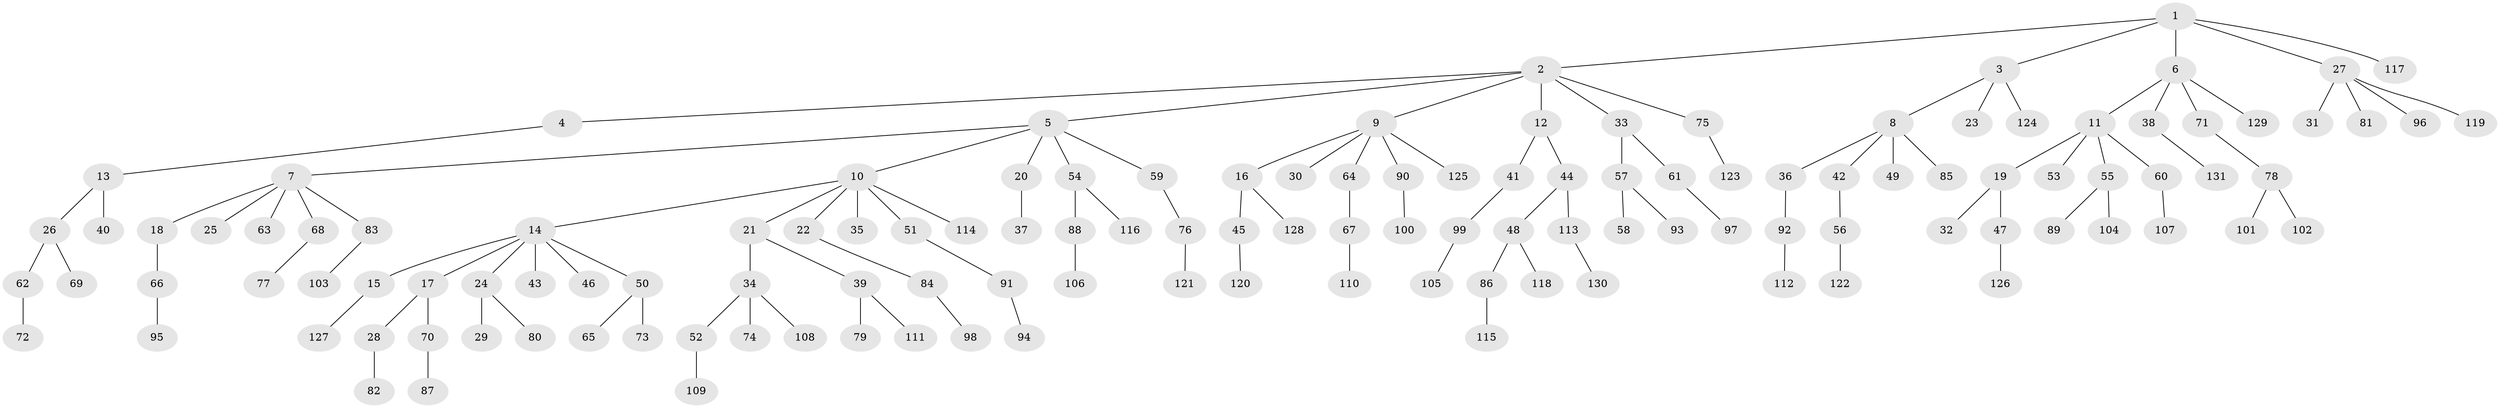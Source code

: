 // coarse degree distribution, {7: 0.03333333333333333, 4: 0.05555555555555555, 6: 0.022222222222222223, 5: 0.011111111111111112, 3: 0.1111111111111111, 2: 0.15555555555555556, 8: 0.011111111111111112, 1: 0.6}
// Generated by graph-tools (version 1.1) at 2025/24/03/03/25 07:24:06]
// undirected, 131 vertices, 130 edges
graph export_dot {
graph [start="1"]
  node [color=gray90,style=filled];
  1;
  2;
  3;
  4;
  5;
  6;
  7;
  8;
  9;
  10;
  11;
  12;
  13;
  14;
  15;
  16;
  17;
  18;
  19;
  20;
  21;
  22;
  23;
  24;
  25;
  26;
  27;
  28;
  29;
  30;
  31;
  32;
  33;
  34;
  35;
  36;
  37;
  38;
  39;
  40;
  41;
  42;
  43;
  44;
  45;
  46;
  47;
  48;
  49;
  50;
  51;
  52;
  53;
  54;
  55;
  56;
  57;
  58;
  59;
  60;
  61;
  62;
  63;
  64;
  65;
  66;
  67;
  68;
  69;
  70;
  71;
  72;
  73;
  74;
  75;
  76;
  77;
  78;
  79;
  80;
  81;
  82;
  83;
  84;
  85;
  86;
  87;
  88;
  89;
  90;
  91;
  92;
  93;
  94;
  95;
  96;
  97;
  98;
  99;
  100;
  101;
  102;
  103;
  104;
  105;
  106;
  107;
  108;
  109;
  110;
  111;
  112;
  113;
  114;
  115;
  116;
  117;
  118;
  119;
  120;
  121;
  122;
  123;
  124;
  125;
  126;
  127;
  128;
  129;
  130;
  131;
  1 -- 2;
  1 -- 3;
  1 -- 6;
  1 -- 27;
  1 -- 117;
  2 -- 4;
  2 -- 5;
  2 -- 9;
  2 -- 12;
  2 -- 33;
  2 -- 75;
  3 -- 8;
  3 -- 23;
  3 -- 124;
  4 -- 13;
  5 -- 7;
  5 -- 10;
  5 -- 20;
  5 -- 54;
  5 -- 59;
  6 -- 11;
  6 -- 38;
  6 -- 71;
  6 -- 129;
  7 -- 18;
  7 -- 25;
  7 -- 63;
  7 -- 68;
  7 -- 83;
  8 -- 36;
  8 -- 42;
  8 -- 49;
  8 -- 85;
  9 -- 16;
  9 -- 30;
  9 -- 64;
  9 -- 90;
  9 -- 125;
  10 -- 14;
  10 -- 21;
  10 -- 22;
  10 -- 35;
  10 -- 51;
  10 -- 114;
  11 -- 19;
  11 -- 53;
  11 -- 55;
  11 -- 60;
  12 -- 41;
  12 -- 44;
  13 -- 26;
  13 -- 40;
  14 -- 15;
  14 -- 17;
  14 -- 24;
  14 -- 43;
  14 -- 46;
  14 -- 50;
  15 -- 127;
  16 -- 45;
  16 -- 128;
  17 -- 28;
  17 -- 70;
  18 -- 66;
  19 -- 32;
  19 -- 47;
  20 -- 37;
  21 -- 34;
  21 -- 39;
  22 -- 84;
  24 -- 29;
  24 -- 80;
  26 -- 62;
  26 -- 69;
  27 -- 31;
  27 -- 81;
  27 -- 96;
  27 -- 119;
  28 -- 82;
  33 -- 57;
  33 -- 61;
  34 -- 52;
  34 -- 74;
  34 -- 108;
  36 -- 92;
  38 -- 131;
  39 -- 79;
  39 -- 111;
  41 -- 99;
  42 -- 56;
  44 -- 48;
  44 -- 113;
  45 -- 120;
  47 -- 126;
  48 -- 86;
  48 -- 118;
  50 -- 65;
  50 -- 73;
  51 -- 91;
  52 -- 109;
  54 -- 88;
  54 -- 116;
  55 -- 89;
  55 -- 104;
  56 -- 122;
  57 -- 58;
  57 -- 93;
  59 -- 76;
  60 -- 107;
  61 -- 97;
  62 -- 72;
  64 -- 67;
  66 -- 95;
  67 -- 110;
  68 -- 77;
  70 -- 87;
  71 -- 78;
  75 -- 123;
  76 -- 121;
  78 -- 101;
  78 -- 102;
  83 -- 103;
  84 -- 98;
  86 -- 115;
  88 -- 106;
  90 -- 100;
  91 -- 94;
  92 -- 112;
  99 -- 105;
  113 -- 130;
}
